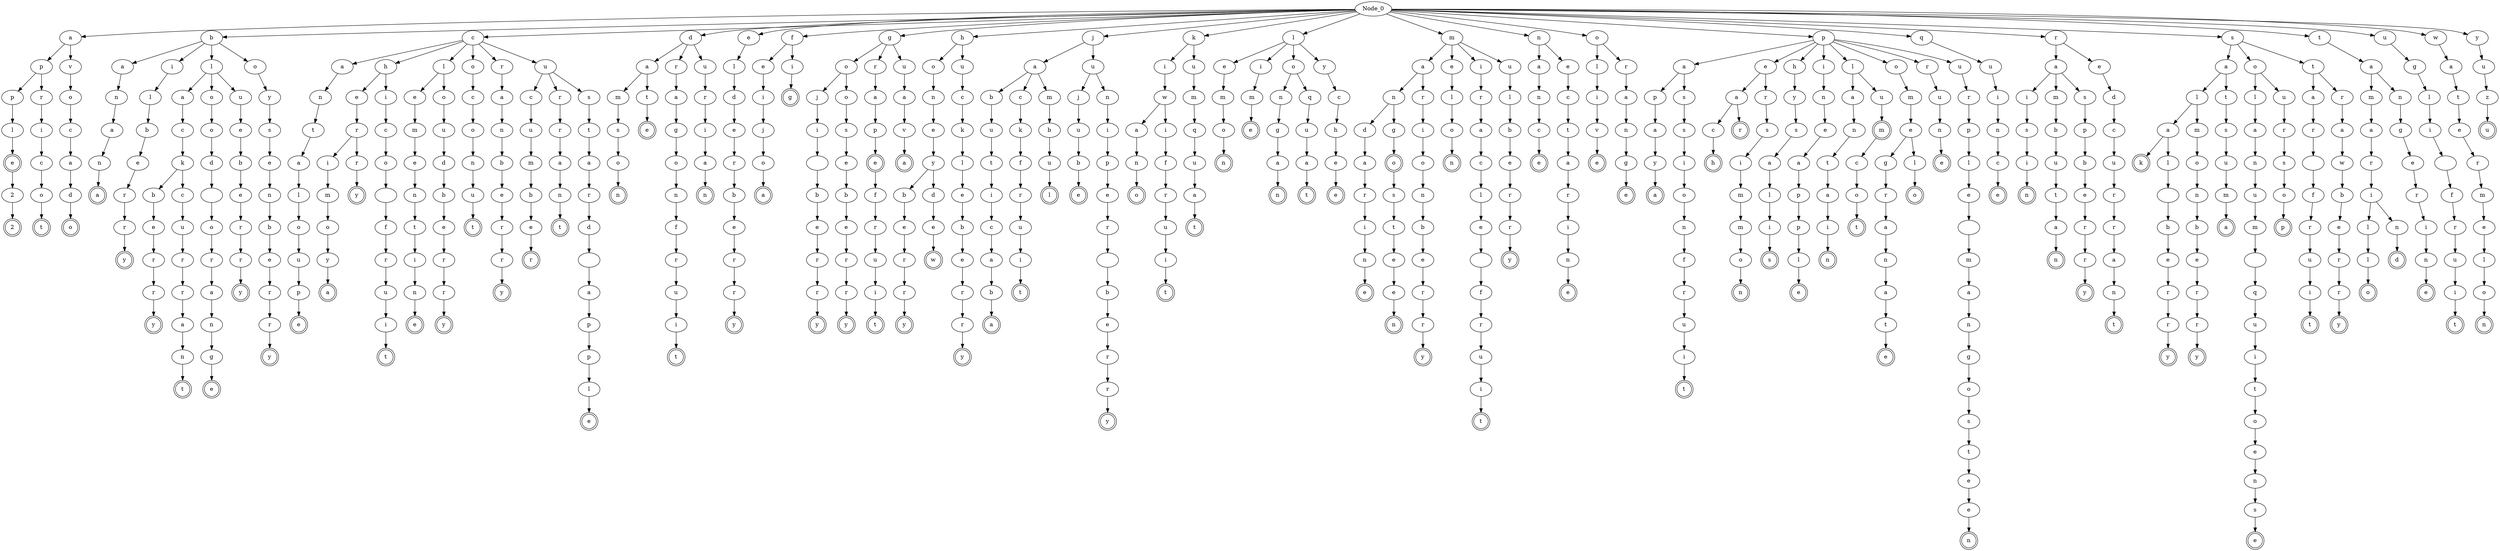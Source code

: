digraph Trie {
	Node_1 [label="a"]
	Node_0 -> Node_1
	Node_2 [label="p"]
	Node_1 -> Node_2
	Node_3 [label="p"]
	Node_2 -> Node_3
	Node_4 [label="l"]
	Node_3 -> Node_4
	Node_5 [label="e" shape="doublecircle"]
	Node_4 -> Node_5
	Node_6 [label="2"]
	Node_5 -> Node_6
	Node_7 [label="2" shape="doublecircle"]
	Node_6 -> Node_7
	Node_8 [label="r"]
	Node_2 -> Node_8
	Node_9 [label="i"]
	Node_8 -> Node_9
	Node_10 [label="c"]
	Node_9 -> Node_10
	Node_11 [label="o"]
	Node_10 -> Node_11
	Node_12 [label="t" shape="doublecircle"]
	Node_11 -> Node_12
	Node_13 [label="v"]
	Node_1 -> Node_13
	Node_14 [label="o"]
	Node_13 -> Node_14
	Node_15 [label="c"]
	Node_14 -> Node_15
	Node_16 [label="a"]
	Node_15 -> Node_16
	Node_17 [label="d"]
	Node_16 -> Node_17
	Node_18 [label="o" shape="doublecircle"]
	Node_17 -> Node_18
	Node_19 [label="b"]
	Node_0 -> Node_19
	Node_20 [label="a"]
	Node_19 -> Node_20
	Node_21 [label="n"]
	Node_20 -> Node_21
	Node_22 [label="a"]
	Node_21 -> Node_22
	Node_23 [label="n"]
	Node_22 -> Node_23
	Node_24 [label="a" shape="doublecircle"]
	Node_23 -> Node_24
	Node_25 [label="i"]
	Node_19 -> Node_25
	Node_26 [label="l"]
	Node_25 -> Node_26
	Node_27 [label="b"]
	Node_26 -> Node_27
	Node_28 [label="e"]
	Node_27 -> Node_28
	Node_29 [label="r"]
	Node_28 -> Node_29
	Node_30 [label="r"]
	Node_29 -> Node_30
	Node_31 [label="y" shape="doublecircle"]
	Node_30 -> Node_31
	Node_32 [label="l"]
	Node_19 -> Node_32
	Node_33 [label="a"]
	Node_32 -> Node_33
	Node_34 [label="c"]
	Node_33 -> Node_34
	Node_35 [label="k"]
	Node_34 -> Node_35
	Node_36 [label="b"]
	Node_35 -> Node_36
	Node_37 [label="e"]
	Node_36 -> Node_37
	Node_38 [label="r"]
	Node_37 -> Node_38
	Node_39 [label="r"]
	Node_38 -> Node_39
	Node_40 [label="y" shape="doublecircle"]
	Node_39 -> Node_40
	Node_41 [label="c"]
	Node_35 -> Node_41
	Node_42 [label="u"]
	Node_41 -> Node_42
	Node_43 [label="r"]
	Node_42 -> Node_43
	Node_44 [label="r"]
	Node_43 -> Node_44
	Node_45 [label="a"]
	Node_44 -> Node_45
	Node_46 [label="n"]
	Node_45 -> Node_46
	Node_47 [label="t" shape="doublecircle"]
	Node_46 -> Node_47
	Node_393 [label="o"]
	Node_32 -> Node_393
	Node_394 [label="o"]
	Node_393 -> Node_394
	Node_395 [label="d"]
	Node_394 -> Node_395
	Node_396 [label=" "]
	Node_395 -> Node_396
	Node_397 [label="o"]
	Node_396 -> Node_397
	Node_398 [label="r"]
	Node_397 -> Node_398
	Node_399 [label="a"]
	Node_398 -> Node_399
	Node_400 [label="n"]
	Node_399 -> Node_400
	Node_401 [label="g"]
	Node_400 -> Node_401
	Node_402 [label="e" shape="doublecircle"]
	Node_401 -> Node_402
	Node_48 [label="u"]
	Node_32 -> Node_48
	Node_49 [label="e"]
	Node_48 -> Node_49
	Node_50 [label="b"]
	Node_49 -> Node_50
	Node_51 [label="e"]
	Node_50 -> Node_51
	Node_52 [label="r"]
	Node_51 -> Node_52
	Node_53 [label="r"]
	Node_52 -> Node_53
	Node_54 [label="y" shape="doublecircle"]
	Node_53 -> Node_54
	Node_55 [label="o"]
	Node_19 -> Node_55
	Node_56 [label="y"]
	Node_55 -> Node_56
	Node_57 [label="s"]
	Node_56 -> Node_57
	Node_58 [label="e"]
	Node_57 -> Node_58
	Node_59 [label="n"]
	Node_58 -> Node_59
	Node_60 [label="b"]
	Node_59 -> Node_60
	Node_61 [label="e"]
	Node_60 -> Node_61
	Node_62 [label="r"]
	Node_61 -> Node_62
	Node_63 [label="r"]
	Node_62 -> Node_63
	Node_64 [label="y" shape="doublecircle"]
	Node_63 -> Node_64
	Node_65 [label="c"]
	Node_0 -> Node_65
	Node_329 [label="a"]
	Node_65 -> Node_329
	Node_330 [label="n"]
	Node_329 -> Node_330
	Node_331 [label="t"]
	Node_330 -> Node_331
	Node_332 [label="a"]
	Node_331 -> Node_332
	Node_333 [label="l"]
	Node_332 -> Node_333
	Node_334 [label="o"]
	Node_333 -> Node_334
	Node_335 [label="u"]
	Node_334 -> Node_335
	Node_336 [label="p"]
	Node_335 -> Node_336
	Node_337 [label="e" shape="doublecircle"]
	Node_336 -> Node_337
	Node_72 [label="h"]
	Node_65 -> Node_72
	Node_73 [label="e"]
	Node_72 -> Node_73
	Node_74 [label="r"]
	Node_73 -> Node_74
	Node_77 [label="i"]
	Node_74 -> Node_77
	Node_78 [label="m"]
	Node_77 -> Node_78
	Node_79 [label="o"]
	Node_78 -> Node_79
	Node_80 [label="y"]
	Node_79 -> Node_80
	Node_81 [label="a" shape="doublecircle"]
	Node_80 -> Node_81
	Node_75 [label="r"]
	Node_74 -> Node_75
	Node_76 [label="y" shape="doublecircle"]
	Node_75 -> Node_76
	Node_82 [label="i"]
	Node_72 -> Node_82
	Node_83 [label="c"]
	Node_82 -> Node_83
	Node_84 [label="o"]
	Node_83 -> Node_84
	Node_85 [label=" "]
	Node_84 -> Node_85
	Node_86 [label="f"]
	Node_85 -> Node_86
	Node_87 [label="r"]
	Node_86 -> Node_87
	Node_88 [label="u"]
	Node_87 -> Node_88
	Node_89 [label="i"]
	Node_88 -> Node_89
	Node_90 [label="t" shape="doublecircle"]
	Node_89 -> Node_90
	Node_91 [label="l"]
	Node_65 -> Node_91
	Node_403 [label="e"]
	Node_91 -> Node_403
	Node_404 [label="m"]
	Node_403 -> Node_404
	Node_405 [label="e"]
	Node_404 -> Node_405
	Node_406 [label="n"]
	Node_405 -> Node_406
	Node_407 [label="t"]
	Node_406 -> Node_407
	Node_408 [label="i"]
	Node_407 -> Node_408
	Node_409 [label="n"]
	Node_408 -> Node_409
	Node_410 [label="e" shape="doublecircle"]
	Node_409 -> Node_410
	Node_92 [label="o"]
	Node_91 -> Node_92
	Node_93 [label="u"]
	Node_92 -> Node_93
	Node_94 [label="d"]
	Node_93 -> Node_94
	Node_95 [label="b"]
	Node_94 -> Node_95
	Node_96 [label="e"]
	Node_95 -> Node_96
	Node_97 [label="r"]
	Node_96 -> Node_97
	Node_98 [label="r"]
	Node_97 -> Node_98
	Node_99 [label="y" shape="doublecircle"]
	Node_98 -> Node_99
	Node_100 [label="o"]
	Node_65 -> Node_100
	Node_101 [label="c"]
	Node_100 -> Node_101
	Node_102 [label="o"]
	Node_101 -> Node_102
	Node_103 [label="n"]
	Node_102 -> Node_103
	Node_104 [label="u"]
	Node_103 -> Node_104
	Node_105 [label="t" shape="doublecircle"]
	Node_104 -> Node_105
	Node_106 [label="r"]
	Node_65 -> Node_106
	Node_107 [label="a"]
	Node_106 -> Node_107
	Node_108 [label="n"]
	Node_107 -> Node_108
	Node_109 [label="b"]
	Node_108 -> Node_109
	Node_110 [label="e"]
	Node_109 -> Node_110
	Node_111 [label="r"]
	Node_110 -> Node_111
	Node_112 [label="r"]
	Node_111 -> Node_112
	Node_113 [label="y" shape="doublecircle"]
	Node_112 -> Node_113
	Node_66 [label="u"]
	Node_65 -> Node_66
	Node_114 [label="c"]
	Node_66 -> Node_114
	Node_115 [label="u"]
	Node_114 -> Node_115
	Node_116 [label="m"]
	Node_115 -> Node_116
	Node_117 [label="b"]
	Node_116 -> Node_117
	Node_118 [label="e"]
	Node_117 -> Node_118
	Node_119 [label="r" shape="doublecircle"]
	Node_118 -> Node_119
	Node_67 [label="r"]
	Node_66 -> Node_67
	Node_68 [label="r"]
	Node_67 -> Node_68
	Node_69 [label="a"]
	Node_68 -> Node_69
	Node_70 [label="n"]
	Node_69 -> Node_70
	Node_71 [label="t" shape="doublecircle"]
	Node_70 -> Node_71
	Node_120 [label="s"]
	Node_66 -> Node_120
	Node_121 [label="t"]
	Node_120 -> Node_121
	Node_122 [label="a"]
	Node_121 -> Node_122
	Node_123 [label="r"]
	Node_122 -> Node_123
	Node_124 [label="d"]
	Node_123 -> Node_124
	Node_125 [label=" "]
	Node_124 -> Node_125
	Node_126 [label="a"]
	Node_125 -> Node_126
	Node_127 [label="p"]
	Node_126 -> Node_127
	Node_128 [label="p"]
	Node_127 -> Node_128
	Node_129 [label="l"]
	Node_128 -> Node_129
	Node_130 [label="e" shape="doublecircle"]
	Node_129 -> Node_130
	Node_131 [label="d"]
	Node_0 -> Node_131
	Node_132 [label="a"]
	Node_131 -> Node_132
	Node_133 [label="m"]
	Node_132 -> Node_133
	Node_134 [label="s"]
	Node_133 -> Node_134
	Node_135 [label="o"]
	Node_134 -> Node_135
	Node_136 [label="n" shape="doublecircle"]
	Node_135 -> Node_136
	Node_137 [label="t"]
	Node_132 -> Node_137
	Node_138 [label="e" shape="doublecircle"]
	Node_137 -> Node_138
	Node_139 [label="r"]
	Node_131 -> Node_139
	Node_140 [label="a"]
	Node_139 -> Node_140
	Node_141 [label="g"]
	Node_140 -> Node_141
	Node_142 [label="o"]
	Node_141 -> Node_142
	Node_143 [label="n"]
	Node_142 -> Node_143
	Node_144 [label="f"]
	Node_143 -> Node_144
	Node_145 [label="r"]
	Node_144 -> Node_145
	Node_146 [label="u"]
	Node_145 -> Node_146
	Node_147 [label="i"]
	Node_146 -> Node_147
	Node_148 [label="t" shape="doublecircle"]
	Node_147 -> Node_148
	Node_149 [label="u"]
	Node_131 -> Node_149
	Node_150 [label="r"]
	Node_149 -> Node_150
	Node_151 [label="i"]
	Node_150 -> Node_151
	Node_152 [label="a"]
	Node_151 -> Node_152
	Node_153 [label="n" shape="doublecircle"]
	Node_152 -> Node_153
	Node_154 [label="e"]
	Node_0 -> Node_154
	Node_155 [label="l"]
	Node_154 -> Node_155
	Node_156 [label="d"]
	Node_155 -> Node_156
	Node_157 [label="e"]
	Node_156 -> Node_157
	Node_158 [label="r"]
	Node_157 -> Node_158
	Node_159 [label="b"]
	Node_158 -> Node_159
	Node_160 [label="e"]
	Node_159 -> Node_160
	Node_161 [label="r"]
	Node_160 -> Node_161
	Node_162 [label="r"]
	Node_161 -> Node_162
	Node_163 [label="y" shape="doublecircle"]
	Node_162 -> Node_163
	Node_164 [label="f"]
	Node_0 -> Node_164
	Node_165 [label="e"]
	Node_164 -> Node_165
	Node_166 [label="i"]
	Node_165 -> Node_166
	Node_167 [label="j"]
	Node_166 -> Node_167
	Node_168 [label="o"]
	Node_167 -> Node_168
	Node_169 [label="a" shape="doublecircle"]
	Node_168 -> Node_169
	Node_170 [label="i"]
	Node_164 -> Node_170
	Node_171 [label="g" shape="doublecircle"]
	Node_170 -> Node_171
	Node_172 [label="g"]
	Node_0 -> Node_172
	Node_173 [label="o"]
	Node_172 -> Node_173
	Node_174 [label="j"]
	Node_173 -> Node_174
	Node_175 [label="i"]
	Node_174 -> Node_175
	Node_176 [label=" "]
	Node_175 -> Node_176
	Node_177 [label="b"]
	Node_176 -> Node_177
	Node_178 [label="e"]
	Node_177 -> Node_178
	Node_179 [label="r"]
	Node_178 -> Node_179
	Node_180 [label="r"]
	Node_179 -> Node_180
	Node_181 [label="y" shape="doublecircle"]
	Node_180 -> Node_181
	Node_182 [label="o"]
	Node_173 -> Node_182
	Node_183 [label="s"]
	Node_182 -> Node_183
	Node_184 [label="e"]
	Node_183 -> Node_184
	Node_185 [label="b"]
	Node_184 -> Node_185
	Node_186 [label="e"]
	Node_185 -> Node_186
	Node_187 [label="r"]
	Node_186 -> Node_187
	Node_188 [label="r"]
	Node_187 -> Node_188
	Node_189 [label="y" shape="doublecircle"]
	Node_188 -> Node_189
	Node_190 [label="r"]
	Node_172 -> Node_190
	Node_191 [label="a"]
	Node_190 -> Node_191
	Node_192 [label="p"]
	Node_191 -> Node_192
	Node_193 [label="e" shape="doublecircle"]
	Node_192 -> Node_193
	Node_200 [label="f"]
	Node_193 -> Node_200
	Node_201 [label="r"]
	Node_200 -> Node_201
	Node_202 [label="u"]
	Node_201 -> Node_202
	Node_203 [label="i"]
	Node_202 -> Node_203
	Node_204 [label="t" shape="doublecircle"]
	Node_203 -> Node_204
	Node_205 [label="u"]
	Node_172 -> Node_205
	Node_206 [label="a"]
	Node_205 -> Node_206
	Node_207 [label="v"]
	Node_206 -> Node_207
	Node_208 [label="a" shape="doublecircle"]
	Node_207 -> Node_208
	Node_209 [label="h"]
	Node_0 -> Node_209
	Node_210 [label="o"]
	Node_209 -> Node_210
	Node_211 [label="n"]
	Node_210 -> Node_211
	Node_212 [label="e"]
	Node_211 -> Node_212
	Node_213 [label="y"]
	Node_212 -> Node_213
	Node_214 [label="b"]
	Node_213 -> Node_214
	Node_215 [label="e"]
	Node_214 -> Node_215
	Node_216 [label="r"]
	Node_215 -> Node_216
	Node_217 [label="r"]
	Node_216 -> Node_217
	Node_218 [label="y" shape="doublecircle"]
	Node_217 -> Node_218
	Node_338 [label="d"]
	Node_213 -> Node_338
	Node_339 [label="e"]
	Node_338 -> Node_339
	Node_340 [label="w" shape="doublecircle"]
	Node_339 -> Node_340
	Node_219 [label="u"]
	Node_209 -> Node_219
	Node_220 [label="c"]
	Node_219 -> Node_220
	Node_221 [label="k"]
	Node_220 -> Node_221
	Node_222 [label="l"]
	Node_221 -> Node_222
	Node_223 [label="e"]
	Node_222 -> Node_223
	Node_224 [label="b"]
	Node_223 -> Node_224
	Node_225 [label="e"]
	Node_224 -> Node_225
	Node_226 [label="r"]
	Node_225 -> Node_226
	Node_227 [label="r"]
	Node_226 -> Node_227
	Node_228 [label="y" shape="doublecircle"]
	Node_227 -> Node_228
	Node_229 [label="j"]
	Node_0 -> Node_229
	Node_230 [label="a"]
	Node_229 -> Node_230
	Node_231 [label="b"]
	Node_230 -> Node_231
	Node_232 [label="u"]
	Node_231 -> Node_232
	Node_233 [label="t"]
	Node_232 -> Node_233
	Node_234 [label="i"]
	Node_233 -> Node_234
	Node_235 [label="c"]
	Node_234 -> Node_235
	Node_236 [label="a"]
	Node_235 -> Node_236
	Node_237 [label="b"]
	Node_236 -> Node_237
	Node_238 [label="a" shape="doublecircle"]
	Node_237 -> Node_238
	Node_239 [label="c"]
	Node_230 -> Node_239
	Node_240 [label="k"]
	Node_239 -> Node_240
	Node_241 [label="f"]
	Node_240 -> Node_241
	Node_242 [label="r"]
	Node_241 -> Node_242
	Node_243 [label="u"]
	Node_242 -> Node_243
	Node_244 [label="i"]
	Node_243 -> Node_244
	Node_245 [label="t" shape="doublecircle"]
	Node_244 -> Node_245
	Node_246 [label="m"]
	Node_230 -> Node_246
	Node_247 [label="b"]
	Node_246 -> Node_247
	Node_248 [label="u"]
	Node_247 -> Node_248
	Node_249 [label="l" shape="doublecircle"]
	Node_248 -> Node_249
	Node_250 [label="u"]
	Node_229 -> Node_250
	Node_251 [label="j"]
	Node_250 -> Node_251
	Node_252 [label="u"]
	Node_251 -> Node_252
	Node_253 [label="b"]
	Node_252 -> Node_253
	Node_254 [label="e" shape="doublecircle"]
	Node_253 -> Node_254
	Node_255 [label="n"]
	Node_250 -> Node_255
	Node_256 [label="i"]
	Node_255 -> Node_256
	Node_257 [label="p"]
	Node_256 -> Node_257
	Node_258 [label="e"]
	Node_257 -> Node_258
	Node_259 [label="r"]
	Node_258 -> Node_259
	Node_260 [label=" "]
	Node_259 -> Node_260
	Node_261 [label="b"]
	Node_260 -> Node_261
	Node_262 [label="e"]
	Node_261 -> Node_262
	Node_263 [label="r"]
	Node_262 -> Node_263
	Node_264 [label="r"]
	Node_263 -> Node_264
	Node_265 [label="y" shape="doublecircle"]
	Node_264 -> Node_265
	Node_266 [label="k"]
	Node_0 -> Node_266
	Node_267 [label="i"]
	Node_266 -> Node_267
	Node_268 [label="w"]
	Node_267 -> Node_268
	Node_269 [label="a"]
	Node_268 -> Node_269
	Node_270 [label="n"]
	Node_269 -> Node_270
	Node_271 [label="o" shape="doublecircle"]
	Node_270 -> Node_271
	Node_272 [label="i"]
	Node_268 -> Node_272
	Node_273 [label="f"]
	Node_272 -> Node_273
	Node_274 [label="r"]
	Node_273 -> Node_274
	Node_275 [label="u"]
	Node_274 -> Node_275
	Node_276 [label="i"]
	Node_275 -> Node_276
	Node_277 [label="t" shape="doublecircle"]
	Node_276 -> Node_277
	Node_278 [label="u"]
	Node_266 -> Node_278
	Node_279 [label="m"]
	Node_278 -> Node_279
	Node_280 [label="q"]
	Node_279 -> Node_280
	Node_281 [label="u"]
	Node_280 -> Node_281
	Node_282 [label="a"]
	Node_281 -> Node_282
	Node_283 [label="t" shape="doublecircle"]
	Node_282 -> Node_283
	Node_284 [label="l"]
	Node_0 -> Node_284
	Node_285 [label="e"]
	Node_284 -> Node_285
	Node_286 [label="m"]
	Node_285 -> Node_286
	Node_287 [label="o"]
	Node_286 -> Node_287
	Node_288 [label="n" shape="doublecircle"]
	Node_287 -> Node_288
	Node_289 [label="i"]
	Node_284 -> Node_289
	Node_290 [label="m"]
	Node_289 -> Node_290
	Node_291 [label="e" shape="doublecircle"]
	Node_290 -> Node_291
	Node_292 [label="o"]
	Node_284 -> Node_292
	Node_297 [label="n"]
	Node_292 -> Node_297
	Node_298 [label="g"]
	Node_297 -> Node_298
	Node_299 [label="a"]
	Node_298 -> Node_299
	Node_300 [label="n" shape="doublecircle"]
	Node_299 -> Node_300
	Node_293 [label="q"]
	Node_292 -> Node_293
	Node_294 [label="u"]
	Node_293 -> Node_294
	Node_295 [label="a"]
	Node_294 -> Node_295
	Node_296 [label="t" shape="doublecircle"]
	Node_295 -> Node_296
	Node_301 [label="y"]
	Node_284 -> Node_301
	Node_302 [label="c"]
	Node_301 -> Node_302
	Node_303 [label="h"]
	Node_302 -> Node_303
	Node_304 [label="e"]
	Node_303 -> Node_304
	Node_305 [label="e" shape="doublecircle"]
	Node_304 -> Node_305
	Node_306 [label="m"]
	Node_0 -> Node_306
	Node_307 [label="a"]
	Node_306 -> Node_307
	Node_308 [label="n"]
	Node_307 -> Node_308
	Node_411 [label="d"]
	Node_308 -> Node_411
	Node_412 [label="a"]
	Node_411 -> Node_412
	Node_413 [label="r"]
	Node_412 -> Node_413
	Node_414 [label="i"]
	Node_413 -> Node_414
	Node_415 [label="n"]
	Node_414 -> Node_415
	Node_416 [label="e" shape="doublecircle"]
	Node_415 -> Node_416
	Node_309 [label="g"]
	Node_308 -> Node_309
	Node_310 [label="o" shape="doublecircle"]
	Node_309 -> Node_310
	Node_311 [label="s"]
	Node_310 -> Node_311
	Node_312 [label="t"]
	Node_311 -> Node_312
	Node_313 [label="e"]
	Node_312 -> Node_313
	Node_314 [label="e"]
	Node_313 -> Node_314
	Node_315 [label="n" shape="doublecircle"]
	Node_314 -> Node_315
	Node_316 [label="r"]
	Node_307 -> Node_316
	Node_317 [label="i"]
	Node_316 -> Node_317
	Node_318 [label="o"]
	Node_317 -> Node_318
	Node_319 [label="n"]
	Node_318 -> Node_319
	Node_320 [label="b"]
	Node_319 -> Node_320
	Node_321 [label="e"]
	Node_320 -> Node_321
	Node_322 [label="r"]
	Node_321 -> Node_322
	Node_323 [label="r"]
	Node_322 -> Node_323
	Node_324 [label="y" shape="doublecircle"]
	Node_323 -> Node_324
	Node_325 [label="e"]
	Node_306 -> Node_325
	Node_326 [label="l"]
	Node_325 -> Node_326
	Node_327 [label="o"]
	Node_326 -> Node_327
	Node_328 [label="n" shape="doublecircle"]
	Node_327 -> Node_328
	Node_351 [label="i"]
	Node_306 -> Node_351
	Node_352 [label="r"]
	Node_351 -> Node_352
	Node_353 [label="a"]
	Node_352 -> Node_353
	Node_354 [label="c"]
	Node_353 -> Node_354
	Node_355 [label="l"]
	Node_354 -> Node_355
	Node_356 [label="e"]
	Node_355 -> Node_356
	Node_357 [label=" "]
	Node_356 -> Node_357
	Node_358 [label="f"]
	Node_357 -> Node_358
	Node_359 [label="r"]
	Node_358 -> Node_359
	Node_360 [label="u"]
	Node_359 -> Node_360
	Node_361 [label="i"]
	Node_360 -> Node_361
	Node_362 [label="t" shape="doublecircle"]
	Node_361 -> Node_362
	Node_363 [label="u"]
	Node_306 -> Node_363
	Node_364 [label="l"]
	Node_363 -> Node_364
	Node_365 [label="b"]
	Node_364 -> Node_365
	Node_366 [label="e"]
	Node_365 -> Node_366
	Node_367 [label="r"]
	Node_366 -> Node_367
	Node_368 [label="r"]
	Node_367 -> Node_368
	Node_369 [label="y" shape="doublecircle"]
	Node_368 -> Node_369
	Node_370 [label="n"]
	Node_0 -> Node_370
	Node_379 [label="a"]
	Node_370 -> Node_379
	Node_380 [label="n"]
	Node_379 -> Node_380
	Node_381 [label="c"]
	Node_380 -> Node_381
	Node_382 [label="e" shape="doublecircle"]
	Node_381 -> Node_382
	Node_371 [label="e"]
	Node_370 -> Node_371
	Node_372 [label="c"]
	Node_371 -> Node_372
	Node_373 [label="t"]
	Node_372 -> Node_373
	Node_374 [label="a"]
	Node_373 -> Node_374
	Node_375 [label="r"]
	Node_374 -> Node_375
	Node_376 [label="i"]
	Node_375 -> Node_376
	Node_377 [label="n"]
	Node_376 -> Node_377
	Node_378 [label="e" shape="doublecircle"]
	Node_377 -> Node_378
	Node_383 [label="o"]
	Node_0 -> Node_383
	Node_384 [label="l"]
	Node_383 -> Node_384
	Node_385 [label="i"]
	Node_384 -> Node_385
	Node_386 [label="v"]
	Node_385 -> Node_386
	Node_387 [label="e" shape="doublecircle"]
	Node_386 -> Node_387
	Node_388 [label="r"]
	Node_383 -> Node_388
	Node_389 [label="a"]
	Node_388 -> Node_389
	Node_390 [label="n"]
	Node_389 -> Node_390
	Node_391 [label="g"]
	Node_390 -> Node_391
	Node_392 [label="e" shape="doublecircle"]
	Node_391 -> Node_392
	Node_426 [label="p"]
	Node_0 -> Node_426
	Node_427 [label="a"]
	Node_426 -> Node_427
	Node_428 [label="p"]
	Node_427 -> Node_428
	Node_429 [label="a"]
	Node_428 -> Node_429
	Node_430 [label="y"]
	Node_429 -> Node_430
	Node_431 [label="a" shape="doublecircle"]
	Node_430 -> Node_431
	Node_432 [label="s"]
	Node_427 -> Node_432
	Node_433 [label="s"]
	Node_432 -> Node_433
	Node_434 [label="i"]
	Node_433 -> Node_434
	Node_435 [label="o"]
	Node_434 -> Node_435
	Node_436 [label="n"]
	Node_435 -> Node_436
	Node_437 [label="f"]
	Node_436 -> Node_437
	Node_438 [label="r"]
	Node_437 -> Node_438
	Node_439 [label="u"]
	Node_438 -> Node_439
	Node_440 [label="i"]
	Node_439 -> Node_440
	Node_441 [label="t" shape="doublecircle"]
	Node_440 -> Node_441
	Node_442 [label="e"]
	Node_426 -> Node_442
	Node_443 [label="a"]
	Node_442 -> Node_443
	Node_444 [label="c"]
	Node_443 -> Node_444
	Node_445 [label="h" shape="doublecircle"]
	Node_444 -> Node_445
	Node_446 [label="r" shape="doublecircle"]
	Node_443 -> Node_446
	Node_447 [label="r"]
	Node_442 -> Node_447
	Node_448 [label="s"]
	Node_447 -> Node_448
	Node_449 [label="i"]
	Node_448 -> Node_449
	Node_450 [label="m"]
	Node_449 -> Node_450
	Node_451 [label="m"]
	Node_450 -> Node_451
	Node_452 [label="o"]
	Node_451 -> Node_452
	Node_453 [label="n" shape="doublecircle"]
	Node_452 -> Node_453
	Node_454 [label="h"]
	Node_426 -> Node_454
	Node_455 [label="y"]
	Node_454 -> Node_455
	Node_456 [label="s"]
	Node_455 -> Node_456
	Node_457 [label="a"]
	Node_456 -> Node_457
	Node_458 [label="l"]
	Node_457 -> Node_458
	Node_459 [label="i"]
	Node_458 -> Node_459
	Node_460 [label="s" shape="doublecircle"]
	Node_459 -> Node_460
	Node_474 [label="i"]
	Node_426 -> Node_474
	Node_475 [label="n"]
	Node_474 -> Node_475
	Node_476 [label="e"]
	Node_475 -> Node_476
	Node_477 [label="a"]
	Node_476 -> Node_477
	Node_478 [label="p"]
	Node_477 -> Node_478
	Node_479 [label="p"]
	Node_478 -> Node_479
	Node_480 [label="l"]
	Node_479 -> Node_480
	Node_481 [label="e" shape="doublecircle"]
	Node_480 -> Node_481
	Node_461 [label="l"]
	Node_426 -> Node_461
	Node_462 [label="a"]
	Node_461 -> Node_462
	Node_463 [label="n"]
	Node_462 -> Node_463
	Node_464 [label="t"]
	Node_463 -> Node_464
	Node_465 [label="a"]
	Node_464 -> Node_465
	Node_466 [label="i"]
	Node_465 -> Node_466
	Node_467 [label="n" shape="doublecircle"]
	Node_466 -> Node_467
	Node_468 [label="u"]
	Node_461 -> Node_468
	Node_469 [label="m" shape="doublecircle"]
	Node_468 -> Node_469
	Node_482 [label="c"]
	Node_469 -> Node_482
	Node_483 [label="o"]
	Node_482 -> Node_483
	Node_484 [label="t" shape="doublecircle"]
	Node_483 -> Node_484
	Node_485 [label="o"]
	Node_426 -> Node_485
	Node_486 [label="m"]
	Node_485 -> Node_486
	Node_487 [label="e"]
	Node_486 -> Node_487
	Node_488 [label="g"]
	Node_487 -> Node_488
	Node_489 [label="r"]
	Node_488 -> Node_489
	Node_490 [label="a"]
	Node_489 -> Node_490
	Node_491 [label="n"]
	Node_490 -> Node_491
	Node_492 [label="a"]
	Node_491 -> Node_492
	Node_493 [label="t"]
	Node_492 -> Node_493
	Node_494 [label="e" shape="doublecircle"]
	Node_493 -> Node_494
	Node_495 [label="l"]
	Node_487 -> Node_495
	Node_496 [label="o" shape="doublecircle"]
	Node_495 -> Node_496
	Node_470 [label="r"]
	Node_426 -> Node_470
	Node_471 [label="u"]
	Node_470 -> Node_471
	Node_472 [label="n"]
	Node_471 -> Node_472
	Node_473 [label="e" shape="doublecircle"]
	Node_472 -> Node_473
	Node_497 [label="u"]
	Node_426 -> Node_497
	Node_498 [label="r"]
	Node_497 -> Node_498
	Node_499 [label="p"]
	Node_498 -> Node_499
	Node_500 [label="l"]
	Node_499 -> Node_500
	Node_501 [label="e"]
	Node_500 -> Node_501
	Node_502 [label=" "]
	Node_501 -> Node_502
	Node_503 [label="m"]
	Node_502 -> Node_503
	Node_504 [label="a"]
	Node_503 -> Node_504
	Node_505 [label="n"]
	Node_504 -> Node_505
	Node_506 [label="g"]
	Node_505 -> Node_506
	Node_507 [label="o"]
	Node_506 -> Node_507
	Node_508 [label="s"]
	Node_507 -> Node_508
	Node_509 [label="t"]
	Node_508 -> Node_509
	Node_510 [label="e"]
	Node_509 -> Node_510
	Node_511 [label="e"]
	Node_510 -> Node_511
	Node_512 [label="n" shape="doublecircle"]
	Node_511 -> Node_512
	Node_513 [label="q"]
	Node_0 -> Node_513
	Node_514 [label="u"]
	Node_513 -> Node_514
	Node_515 [label="i"]
	Node_514 -> Node_515
	Node_516 [label="n"]
	Node_515 -> Node_516
	Node_517 [label="c"]
	Node_516 -> Node_517
	Node_518 [label="e" shape="doublecircle"]
	Node_517 -> Node_518
	Node_194 [label="r"]
	Node_0 -> Node_194
	Node_195 [label="a"]
	Node_194 -> Node_195
	Node_196 [label="i"]
	Node_195 -> Node_196
	Node_197 [label="s"]
	Node_196 -> Node_197
	Node_198 [label="i"]
	Node_197 -> Node_198
	Node_199 [label="n" shape="doublecircle"]
	Node_198 -> Node_199
	Node_537 [label="m"]
	Node_195 -> Node_537
	Node_538 [label="b"]
	Node_537 -> Node_538
	Node_539 [label="u"]
	Node_538 -> Node_539
	Node_540 [label="t"]
	Node_539 -> Node_540
	Node_541 [label="a"]
	Node_540 -> Node_541
	Node_542 [label="n" shape="doublecircle"]
	Node_541 -> Node_542
	Node_519 [label="s"]
	Node_195 -> Node_519
	Node_520 [label="p"]
	Node_519 -> Node_520
	Node_521 [label="b"]
	Node_520 -> Node_521
	Node_522 [label="e"]
	Node_521 -> Node_522
	Node_523 [label="r"]
	Node_522 -> Node_523
	Node_524 [label="r"]
	Node_523 -> Node_524
	Node_525 [label="y" shape="doublecircle"]
	Node_524 -> Node_525
	Node_543 [label="e"]
	Node_194 -> Node_543
	Node_544 [label="d"]
	Node_543 -> Node_544
	Node_545 [label="c"]
	Node_544 -> Node_545
	Node_546 [label="u"]
	Node_545 -> Node_546
	Node_547 [label="r"]
	Node_546 -> Node_547
	Node_548 [label="r"]
	Node_547 -> Node_548
	Node_549 [label="a"]
	Node_548 -> Node_549
	Node_550 [label="n"]
	Node_549 -> Node_550
	Node_551 [label="t" shape="doublecircle"]
	Node_550 -> Node_551
	Node_526 [label="s"]
	Node_0 -> Node_526
	Node_527 [label="a"]
	Node_526 -> Node_527
	Node_528 [label="l"]
	Node_527 -> Node_528
	Node_552 [label="a"]
	Node_528 -> Node_552
	Node_560 [label="k" shape="doublecircle"]
	Node_552 -> Node_560
	Node_553 [label="l"]
	Node_552 -> Node_553
	Node_554 [label=" "]
	Node_553 -> Node_554
	Node_555 [label="b"]
	Node_554 -> Node_555
	Node_556 [label="e"]
	Node_555 -> Node_556
	Node_557 [label="r"]
	Node_556 -> Node_557
	Node_558 [label="r"]
	Node_557 -> Node_558
	Node_559 [label="y" shape="doublecircle"]
	Node_558 -> Node_559
	Node_529 [label="m"]
	Node_528 -> Node_529
	Node_530 [label="o"]
	Node_529 -> Node_530
	Node_531 [label="n"]
	Node_530 -> Node_531
	Node_532 [label="b"]
	Node_531 -> Node_532
	Node_533 [label="e"]
	Node_532 -> Node_533
	Node_534 [label="r"]
	Node_533 -> Node_534
	Node_535 [label="r"]
	Node_534 -> Node_535
	Node_536 [label="y" shape="doublecircle"]
	Node_535 -> Node_536
	Node_561 [label="t"]
	Node_527 -> Node_561
	Node_562 [label="s"]
	Node_561 -> Node_562
	Node_563 [label="u"]
	Node_562 -> Node_563
	Node_564 [label="m"]
	Node_563 -> Node_564
	Node_565 [label="a" shape="doublecircle"]
	Node_564 -> Node_565
	Node_566 [label="o"]
	Node_526 -> Node_566
	Node_581 [label="l"]
	Node_566 -> Node_581
	Node_582 [label="a"]
	Node_581 -> Node_582
	Node_583 [label="n"]
	Node_582 -> Node_583
	Node_584 [label="u"]
	Node_583 -> Node_584
	Node_585 [label="m"]
	Node_584 -> Node_585
	Node_586 [label=" "]
	Node_585 -> Node_586
	Node_587 [label="q"]
	Node_586 -> Node_587
	Node_588 [label="u"]
	Node_587 -> Node_588
	Node_589 [label="i"]
	Node_588 -> Node_589
	Node_590 [label="t"]
	Node_589 -> Node_590
	Node_591 [label="o"]
	Node_590 -> Node_591
	Node_592 [label="e"]
	Node_591 -> Node_592
	Node_593 [label="n"]
	Node_592 -> Node_593
	Node_594 [label="s"]
	Node_593 -> Node_594
	Node_595 [label="e" shape="doublecircle"]
	Node_594 -> Node_595
	Node_567 [label="u"]
	Node_566 -> Node_567
	Node_568 [label="r"]
	Node_567 -> Node_568
	Node_569 [label="s"]
	Node_568 -> Node_569
	Node_570 [label="o"]
	Node_569 -> Node_570
	Node_571 [label="p" shape="doublecircle"]
	Node_570 -> Node_571
	Node_572 [label="t"]
	Node_526 -> Node_572
	Node_573 [label="a"]
	Node_572 -> Node_573
	Node_574 [label="r"]
	Node_573 -> Node_574
	Node_575 [label=" "]
	Node_574 -> Node_575
	Node_576 [label="f"]
	Node_575 -> Node_576
	Node_577 [label="r"]
	Node_576 -> Node_577
	Node_578 [label="u"]
	Node_577 -> Node_578
	Node_579 [label="i"]
	Node_578 -> Node_579
	Node_580 [label="t" shape="doublecircle"]
	Node_579 -> Node_580
	Node_596 [label="r"]
	Node_572 -> Node_596
	Node_597 [label="a"]
	Node_596 -> Node_597
	Node_598 [label="w"]
	Node_597 -> Node_598
	Node_599 [label="b"]
	Node_598 -> Node_599
	Node_600 [label="e"]
	Node_599 -> Node_600
	Node_601 [label="r"]
	Node_600 -> Node_601
	Node_602 [label="r"]
	Node_601 -> Node_602
	Node_603 [label="y" shape="doublecircle"]
	Node_602 -> Node_603
	Node_417 [label="t"]
	Node_0 -> Node_417
	Node_418 [label="a"]
	Node_417 -> Node_418
	Node_604 [label="m"]
	Node_418 -> Node_604
	Node_605 [label="a"]
	Node_604 -> Node_605
	Node_606 [label="r"]
	Node_605 -> Node_606
	Node_607 [label="i"]
	Node_606 -> Node_607
	Node_608 [label="l"]
	Node_607 -> Node_608
	Node_609 [label="l"]
	Node_608 -> Node_609
	Node_610 [label="o" shape="doublecircle"]
	Node_609 -> Node_610
	Node_611 [label="n"]
	Node_607 -> Node_611
	Node_612 [label="d" shape="doublecircle"]
	Node_611 -> Node_612
	Node_419 [label="n"]
	Node_418 -> Node_419
	Node_420 [label="g"]
	Node_419 -> Node_420
	Node_421 [label="e"]
	Node_420 -> Node_421
	Node_422 [label="r"]
	Node_421 -> Node_422
	Node_423 [label="i"]
	Node_422 -> Node_423
	Node_424 [label="n"]
	Node_423 -> Node_424
	Node_425 [label="e" shape="doublecircle"]
	Node_424 -> Node_425
	Node_613 [label="u"]
	Node_0 -> Node_613
	Node_614 [label="g"]
	Node_613 -> Node_614
	Node_615 [label="l"]
	Node_614 -> Node_615
	Node_616 [label="i"]
	Node_615 -> Node_616
	Node_617 [label=" "]
	Node_616 -> Node_617
	Node_618 [label="f"]
	Node_617 -> Node_618
	Node_619 [label="r"]
	Node_618 -> Node_619
	Node_620 [label="u"]
	Node_619 -> Node_620
	Node_621 [label="i"]
	Node_620 -> Node_621
	Node_622 [label="t" shape="doublecircle"]
	Node_621 -> Node_622
	Node_341 [label="w"]
	Node_0 -> Node_341
	Node_342 [label="a"]
	Node_341 -> Node_342
	Node_343 [label="t"]
	Node_342 -> Node_343
	Node_344 [label="e"]
	Node_343 -> Node_344
	Node_345 [label="r"]
	Node_344 -> Node_345
	Node_346 [label="m"]
	Node_345 -> Node_346
	Node_347 [label="e"]
	Node_346 -> Node_347
	Node_348 [label="l"]
	Node_347 -> Node_348
	Node_349 [label="o"]
	Node_348 -> Node_349
	Node_350 [label="n" shape="doublecircle"]
	Node_349 -> Node_350
	Node_623 [label="y"]
	Node_0 -> Node_623
	Node_624 [label="u"]
	Node_623 -> Node_624
	Node_625 [label="z"]
	Node_624 -> Node_625
	Node_626 [label="u" shape="doublecircle"]
	Node_625 -> Node_626
}
